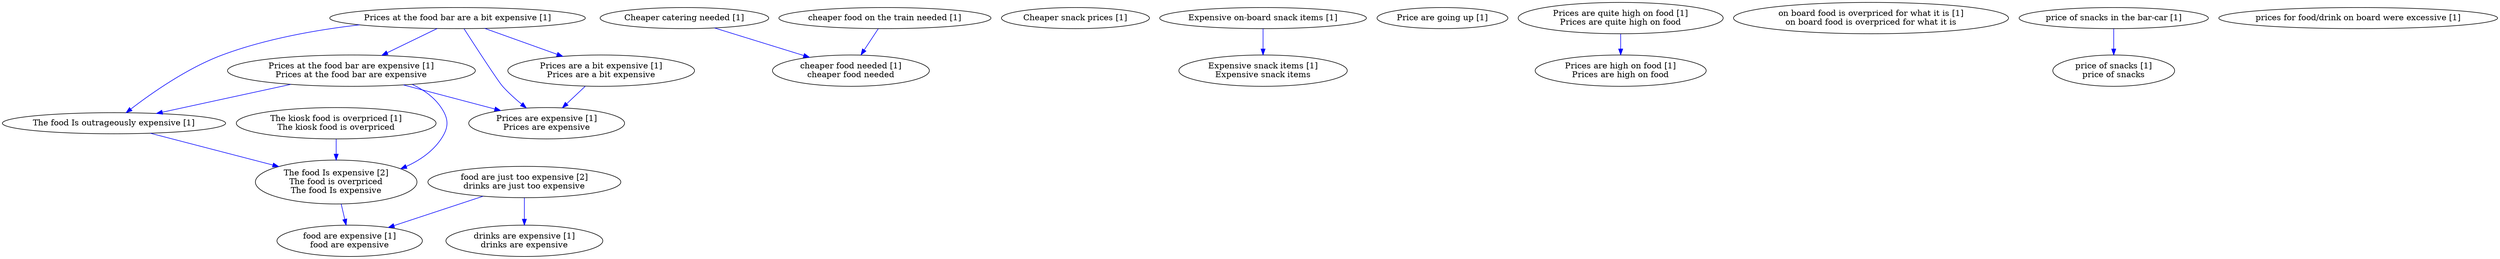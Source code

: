 digraph collapsedGraph {
"The food Is expensive [2]\nThe food is overpriced\nThe food Is expensive""food are just too expensive [2]\ndrinks are just too expensive""Cheaper catering needed [1]""Cheaper snack prices [1]""Expensive on-board snack items [1]""Expensive snack items [1]\nExpensive snack items""Price are going up [1]""Prices are quite high on food [1]\nPrices are quite high on food""Prices are high on food [1]\nPrices are high on food""Prices at the food bar are a bit expensive [1]""Prices at the food bar are expensive [1]\nPrices at the food bar are expensive""Prices are expensive [1]\nPrices are expensive""Prices are a bit expensive [1]\nPrices are a bit expensive""The food Is outrageously expensive [1]""The kiosk food is overpriced [1]\nThe kiosk food is overpriced""cheaper food on the train needed [1]""cheaper food needed [1]\ncheaper food needed""drinks are expensive [1]\ndrinks are expensive""food are expensive [1]\nfood are expensive""on board food is overpriced for what it is [1]\non board food is overpriced for what it is""price of snacks in the bar-car [1]""price of snacks [1]\nprice of snacks""prices for food/drink on board were excessive [1]""Expensive on-board snack items [1]" -> "Expensive snack items [1]\nExpensive snack items" [color=blue]
"Prices are quite high on food [1]\nPrices are quite high on food" -> "Prices are high on food [1]\nPrices are high on food" [color=blue]
"Prices at the food bar are a bit expensive [1]" -> "Prices at the food bar are expensive [1]\nPrices at the food bar are expensive" [color=blue]
"Prices at the food bar are expensive [1]\nPrices at the food bar are expensive" -> "Prices are expensive [1]\nPrices are expensive" [color=blue]
"Prices at the food bar are a bit expensive [1]" -> "Prices are a bit expensive [1]\nPrices are a bit expensive" [color=blue]
"Prices are a bit expensive [1]\nPrices are a bit expensive" -> "Prices are expensive [1]\nPrices are expensive" [color=blue]
"Prices at the food bar are a bit expensive [1]" -> "Prices are expensive [1]\nPrices are expensive" [color=blue]
"The food Is outrageously expensive [1]" -> "The food Is expensive [2]\nThe food is overpriced\nThe food Is expensive" [color=blue]
"Prices at the food bar are expensive [1]\nPrices at the food bar are expensive" -> "The food Is outrageously expensive [1]" [color=blue]
"Prices at the food bar are a bit expensive [1]" -> "The food Is outrageously expensive [1]" [color=blue]
"Prices at the food bar are expensive [1]\nPrices at the food bar are expensive" -> "The food Is expensive [2]\nThe food is overpriced\nThe food Is expensive" [color=blue]
"The kiosk food is overpriced [1]\nThe kiosk food is overpriced" -> "The food Is expensive [2]\nThe food is overpriced\nThe food Is expensive" [color=blue]
"cheaper food on the train needed [1]" -> "cheaper food needed [1]\ncheaper food needed" [color=blue]
"Cheaper catering needed [1]" -> "cheaper food needed [1]\ncheaper food needed" [color=blue]
"food are just too expensive [2]\ndrinks are just too expensive" -> "drinks are expensive [1]\ndrinks are expensive" [color=blue]
"food are just too expensive [2]\ndrinks are just too expensive" -> "food are expensive [1]\nfood are expensive" [color=blue]
"The food Is expensive [2]\nThe food is overpriced\nThe food Is expensive" -> "food are expensive [1]\nfood are expensive" [color=blue]
"price of snacks in the bar-car [1]" -> "price of snacks [1]\nprice of snacks" [color=blue]
}